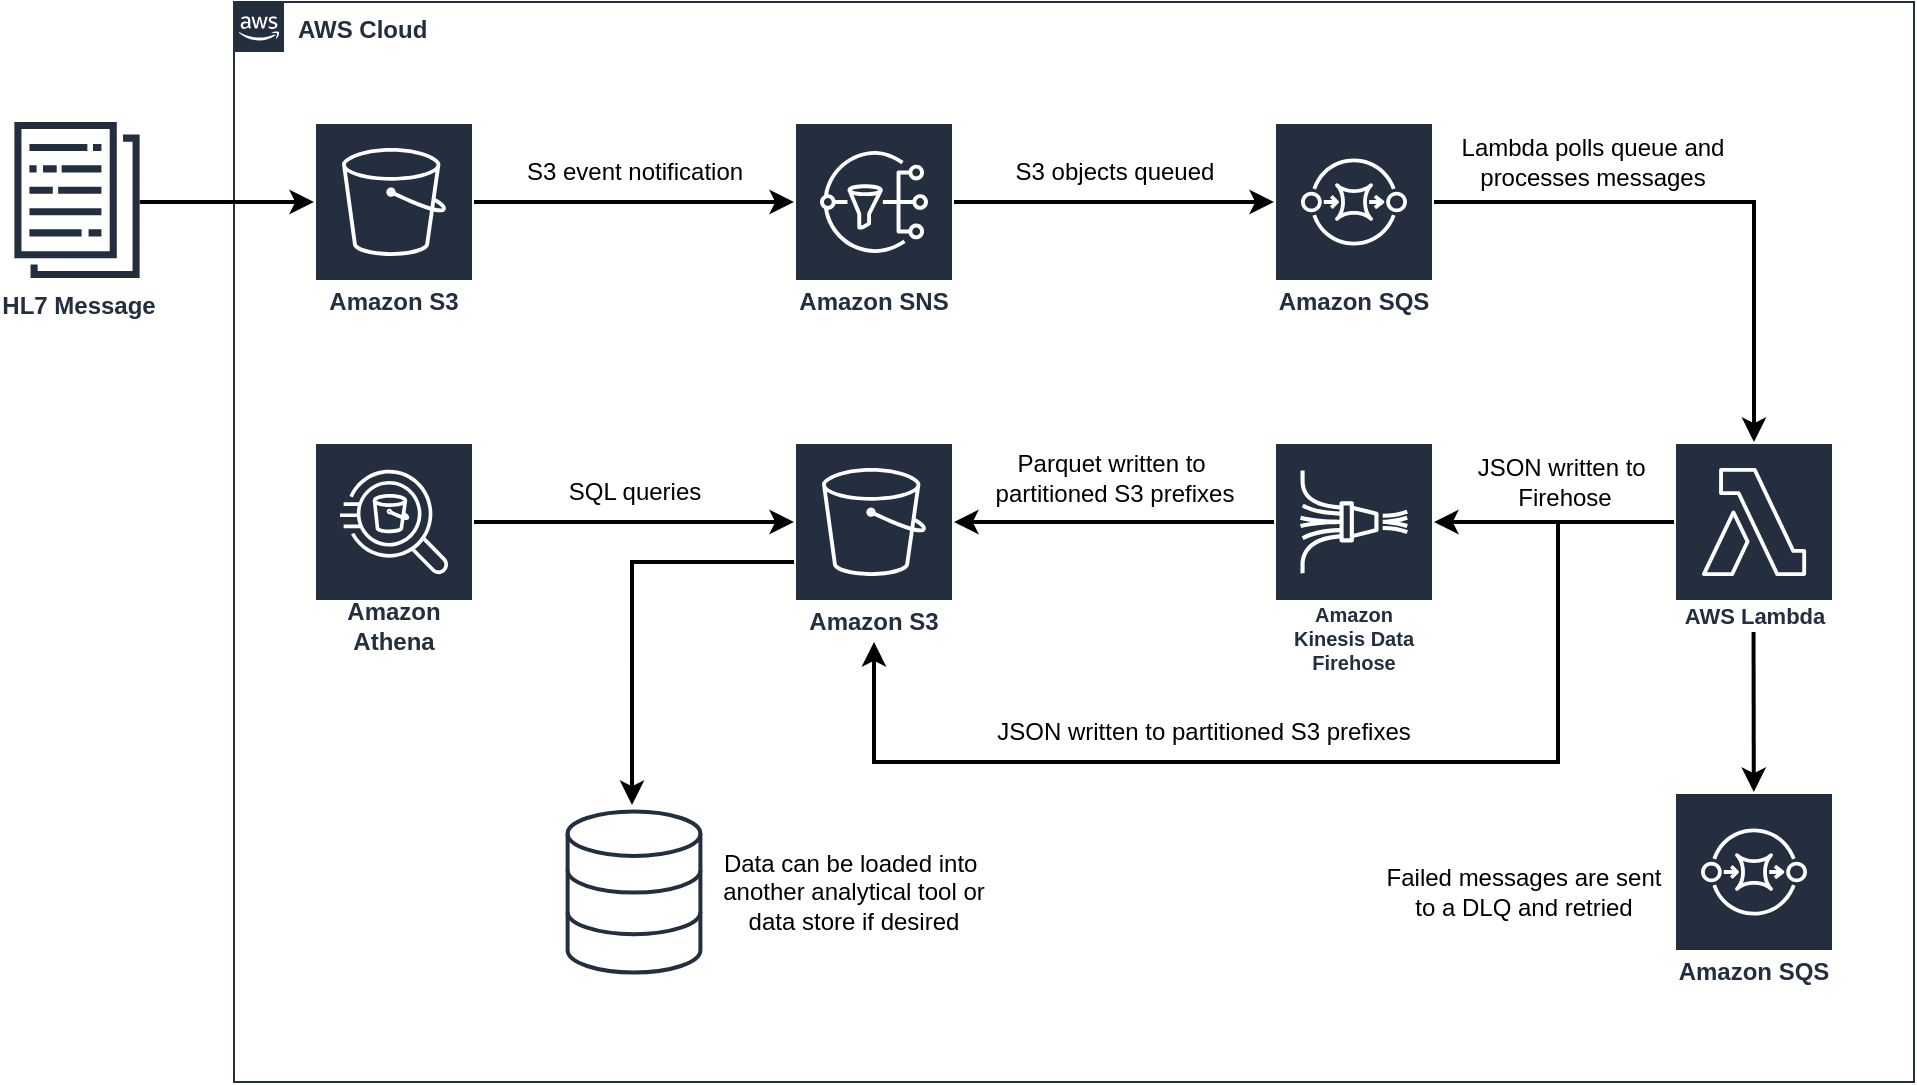 <mxfile version="24.3.1" type="device">
  <diagram id="Ht1M8jgEwFfnCIfOTk4-" name="Page-1">
    <mxGraphModel dx="1242" dy="1559" grid="1" gridSize="10" guides="1" tooltips="1" connect="1" arrows="1" fold="1" page="1" pageScale="1" pageWidth="1169" pageHeight="827" math="0" shadow="0">
      <root>
        <mxCell id="0" />
        <mxCell id="1" parent="0" />
        <mxCell id="UEzPUAAOIrF-is8g5C7q-175" value="&lt;b style=&quot;&quot;&gt;AWS Cloud&lt;/b&gt;" style="points=[[0,0],[0.25,0],[0.5,0],[0.75,0],[1,0],[1,0.25],[1,0.5],[1,0.75],[1,1],[0.75,1],[0.5,1],[0.25,1],[0,1],[0,0.75],[0,0.5],[0,0.25]];outlineConnect=0;gradientColor=none;html=1;whiteSpace=wrap;fontSize=12;fontStyle=0;shape=mxgraph.aws4.group;grIcon=mxgraph.aws4.group_aws_cloud_alt;strokeColor=#232F3E;fillColor=none;verticalAlign=top;align=left;spacingLeft=30;fontColor=#232F3E;dashed=0;labelBackgroundColor=#ffffff;container=1;pointerEvents=0;collapsible=0;recursiveResize=0;" parent="1" vertex="1">
          <mxGeometry x="200" y="-780" width="840" height="540" as="geometry" />
        </mxCell>
        <mxCell id="x3nGFMuww-xM31uZRIgl-3" style="edgeStyle=orthogonalEdgeStyle;rounded=0;orthogonalLoop=1;jettySize=auto;html=1;strokeWidth=2;" edge="1" parent="UEzPUAAOIrF-is8g5C7q-175" source="tRRQBARdOC39Lra8xFsb-8" target="x3nGFMuww-xM31uZRIgl-1">
          <mxGeometry relative="1" as="geometry">
            <mxPoint x="170" y="109.5" as="sourcePoint" />
            <Array as="points">
              <mxPoint x="210" y="100" />
              <mxPoint x="210" y="100" />
            </Array>
          </mxGeometry>
        </mxCell>
        <mxCell id="tRRQBARdOC39Lra8xFsb-8" value="&lt;font style=&quot;font-size: 12px;&quot;&gt;Amazon S3&lt;/font&gt;" style="sketch=0;outlineConnect=0;fontColor=#232F3E;gradientColor=none;strokeColor=#ffffff;fillColor=#232F3E;dashed=0;verticalLabelPosition=middle;verticalAlign=bottom;align=center;html=1;whiteSpace=wrap;fontSize=10;fontStyle=1;spacing=3;shape=mxgraph.aws4.productIcon;prIcon=mxgraph.aws4.s3;" parent="UEzPUAAOIrF-is8g5C7q-175" vertex="1">
          <mxGeometry x="40" y="60" width="80" height="100" as="geometry" />
        </mxCell>
        <mxCell id="x3nGFMuww-xM31uZRIgl-65" style="edgeStyle=orthogonalEdgeStyle;rounded=0;orthogonalLoop=1;jettySize=auto;html=1;strokeWidth=2;" edge="1" parent="UEzPUAAOIrF-is8g5C7q-175" source="tRRQBARdOC39Lra8xFsb-9" target="tRRQBARdOC39Lra8xFsb-14">
          <mxGeometry relative="1" as="geometry">
            <Array as="points">
              <mxPoint x="460" y="260" />
              <mxPoint x="460" y="260" />
            </Array>
          </mxGeometry>
        </mxCell>
        <mxCell id="tRRQBARdOC39Lra8xFsb-9" value="&lt;div&gt;&lt;font style=&quot;font-size: 10px;&quot;&gt;&lt;br&gt;&lt;/font&gt;&lt;/div&gt;&lt;font style=&quot;font-size: 10px;&quot;&gt;&lt;div style=&quot;&quot;&gt;&lt;font style=&quot;font-size: 10px;&quot;&gt;&lt;br&gt;&lt;/font&gt;&lt;/div&gt;&lt;div style=&quot;&quot;&gt;&lt;font style=&quot;font-size: 10px;&quot;&gt;&lt;br&gt;&lt;/font&gt;&lt;/div&gt;&lt;div style=&quot;&quot;&gt;&lt;font style=&quot;font-size: 10px;&quot;&gt;&lt;br&gt;&lt;/font&gt;&lt;/div&gt;&lt;div style=&quot;&quot;&gt;&lt;font style=&quot;font-size: 10px;&quot;&gt;&lt;br&gt;&lt;/font&gt;&lt;/div&gt;&lt;div style=&quot;&quot;&gt;&lt;font style=&quot;font-size: 10px;&quot;&gt;&lt;br&gt;&lt;/font&gt;&lt;/div&gt;Amazon Kinesis Data Firehose&lt;/font&gt;" style="sketch=0;outlineConnect=0;fontColor=#232F3E;gradientColor=none;strokeColor=#ffffff;fillColor=#232F3E;dashed=0;verticalLabelPosition=middle;verticalAlign=bottom;align=center;html=1;whiteSpace=wrap;fontSize=10;fontStyle=1;spacing=3;shape=mxgraph.aws4.productIcon;prIcon=mxgraph.aws4.kinesis_data_firehose;" parent="UEzPUAAOIrF-is8g5C7q-175" vertex="1">
          <mxGeometry x="520" y="220" width="80" height="120" as="geometry" />
        </mxCell>
        <mxCell id="x3nGFMuww-xM31uZRIgl-18" style="edgeStyle=orthogonalEdgeStyle;rounded=0;orthogonalLoop=1;jettySize=auto;html=1;strokeWidth=2;" edge="1" parent="UEzPUAAOIrF-is8g5C7q-175" source="tRRQBARdOC39Lra8xFsb-13" target="tRRQBARdOC39Lra8xFsb-9">
          <mxGeometry relative="1" as="geometry">
            <Array as="points">
              <mxPoint x="690" y="260" />
              <mxPoint x="690" y="260" />
            </Array>
          </mxGeometry>
        </mxCell>
        <mxCell id="x3nGFMuww-xM31uZRIgl-68" style="edgeStyle=orthogonalEdgeStyle;rounded=0;orthogonalLoop=1;jettySize=auto;html=1;strokeWidth=2;" edge="1" parent="UEzPUAAOIrF-is8g5C7q-175" target="tRRQBARdOC39Lra8xFsb-14">
          <mxGeometry relative="1" as="geometry">
            <mxPoint x="660" y="260" as="sourcePoint" />
            <mxPoint x="280" y="410" as="targetPoint" />
            <Array as="points">
              <mxPoint x="662" y="260" />
              <mxPoint x="662" y="380" />
              <mxPoint x="320" y="380" />
            </Array>
          </mxGeometry>
        </mxCell>
        <mxCell id="tRRQBARdOC39Lra8xFsb-13" value="&lt;font style=&quot;font-size: 11px;&quot;&gt;AWS Lambda&lt;/font&gt;&lt;div&gt;&lt;font style=&quot;font-size: 11px;&quot;&gt;&lt;br&gt;&lt;/font&gt;&lt;/div&gt;" style="sketch=0;outlineConnect=0;fontColor=#232F3E;gradientColor=none;strokeColor=#ffffff;fillColor=#232F3E;dashed=0;verticalLabelPosition=middle;verticalAlign=bottom;align=center;html=1;fontSize=10;fontStyle=1;spacing=3;shape=mxgraph.aws4.productIcon;prIcon=mxgraph.aws4.lambda;" parent="UEzPUAAOIrF-is8g5C7q-175" vertex="1">
          <mxGeometry x="720" y="220" width="80" height="110" as="geometry" />
        </mxCell>
        <mxCell id="x3nGFMuww-xM31uZRIgl-7" style="edgeStyle=orthogonalEdgeStyle;rounded=0;orthogonalLoop=1;jettySize=auto;html=1;strokeWidth=2;" edge="1" parent="UEzPUAAOIrF-is8g5C7q-175" source="tRRQBARdOC39Lra8xFsb-10" target="tRRQBARdOC39Lra8xFsb-13">
          <mxGeometry relative="1" as="geometry">
            <Array as="points">
              <mxPoint x="760" y="100" />
            </Array>
          </mxGeometry>
        </mxCell>
        <mxCell id="tRRQBARdOC39Lra8xFsb-10" value="&lt;font style=&quot;font-size: 12px;&quot;&gt;Amazon SQS&lt;/font&gt;" style="sketch=0;outlineConnect=0;fontColor=#232F3E;gradientColor=none;strokeColor=#ffffff;fillColor=#232F3E;dashed=0;verticalLabelPosition=middle;verticalAlign=bottom;align=center;html=1;whiteSpace=wrap;fontSize=10;fontStyle=1;spacing=3;shape=mxgraph.aws4.productIcon;prIcon=mxgraph.aws4.sqs;" parent="UEzPUAAOIrF-is8g5C7q-175" vertex="1">
          <mxGeometry x="520" y="60" width="80" height="100" as="geometry" />
        </mxCell>
        <mxCell id="tRRQBARdOC39Lra8xFsb-14" value="&lt;font style=&quot;font-size: 12px;&quot;&gt;Amazon S3&lt;/font&gt;" style="sketch=0;outlineConnect=0;fontColor=#232F3E;gradientColor=none;strokeColor=#ffffff;fillColor=#232F3E;dashed=0;verticalLabelPosition=middle;verticalAlign=bottom;align=center;html=1;whiteSpace=wrap;fontSize=10;fontStyle=1;spacing=3;shape=mxgraph.aws4.productIcon;prIcon=mxgraph.aws4.s3;" parent="UEzPUAAOIrF-is8g5C7q-175" vertex="1">
          <mxGeometry x="280" y="220" width="80" height="100" as="geometry" />
        </mxCell>
        <mxCell id="x3nGFMuww-xM31uZRIgl-1" value="&lt;font style=&quot;font-size: 12px;&quot;&gt;Amazon SNS&lt;/font&gt;" style="sketch=0;outlineConnect=0;fontColor=#232F3E;gradientColor=none;strokeColor=#ffffff;fillColor=#232F3E;dashed=0;verticalLabelPosition=middle;verticalAlign=bottom;align=center;html=1;whiteSpace=wrap;fontSize=10;fontStyle=1;spacing=3;shape=mxgraph.aws4.productIcon;prIcon=mxgraph.aws4.sns;" vertex="1" parent="UEzPUAAOIrF-is8g5C7q-175">
          <mxGeometry x="280" y="60" width="80" height="100" as="geometry" />
        </mxCell>
        <mxCell id="x3nGFMuww-xM31uZRIgl-8" value="&lt;font style=&quot;font-size: 12px;&quot;&gt;Amazon SQS&lt;/font&gt;" style="sketch=0;outlineConnect=0;fontColor=#232F3E;gradientColor=none;strokeColor=#ffffff;fillColor=#232F3E;dashed=0;verticalLabelPosition=middle;verticalAlign=bottom;align=center;html=1;whiteSpace=wrap;fontSize=10;fontStyle=1;spacing=3;shape=mxgraph.aws4.productIcon;prIcon=mxgraph.aws4.sqs;" vertex="1" parent="UEzPUAAOIrF-is8g5C7q-175">
          <mxGeometry x="720" y="395" width="80" height="100" as="geometry" />
        </mxCell>
        <mxCell id="x3nGFMuww-xM31uZRIgl-9" value="" style="html=1;verticalLabelPosition=bottom;align=center;labelBackgroundColor=#ffffff;verticalAlign=top;strokeWidth=2;strokeColor=#232F3E;shadow=0;dashed=0;shape=mxgraph.ios7.icons.data;" vertex="1" parent="UEzPUAAOIrF-is8g5C7q-175">
          <mxGeometry x="166.81" y="404.75" width="66.39" height="80.5" as="geometry" />
        </mxCell>
        <mxCell id="x3nGFMuww-xM31uZRIgl-66" style="edgeStyle=orthogonalEdgeStyle;rounded=0;orthogonalLoop=1;jettySize=auto;html=1;strokeWidth=2;" edge="1" parent="UEzPUAAOIrF-is8g5C7q-175" source="x3nGFMuww-xM31uZRIgl-10" target="tRRQBARdOC39Lra8xFsb-14">
          <mxGeometry relative="1" as="geometry">
            <Array as="points">
              <mxPoint x="210" y="260" />
              <mxPoint x="210" y="260" />
            </Array>
          </mxGeometry>
        </mxCell>
        <mxCell id="x3nGFMuww-xM31uZRIgl-10" value="&lt;font style=&quot;font-size: 12px;&quot;&gt;Amazon Athena&lt;/font&gt;" style="sketch=0;outlineConnect=0;fontColor=#232F3E;gradientColor=none;strokeColor=#ffffff;fillColor=#232F3E;dashed=0;verticalLabelPosition=middle;verticalAlign=bottom;align=center;html=1;whiteSpace=wrap;fontSize=10;fontStyle=1;spacing=3;shape=mxgraph.aws4.productIcon;prIcon=mxgraph.aws4.athena;" vertex="1" parent="UEzPUAAOIrF-is8g5C7q-175">
          <mxGeometry x="40" y="220" width="80" height="110" as="geometry" />
        </mxCell>
        <mxCell id="tRRQBARdOC39Lra8xFsb-40" value="Data can be loaded into&amp;nbsp;&lt;div&gt;another analytical tool or&lt;div&gt;data store if desired&lt;/div&gt;&lt;/div&gt;" style="text;strokeColor=none;align=center;fillColor=none;html=1;verticalAlign=middle;whiteSpace=wrap;rounded=0;" parent="UEzPUAAOIrF-is8g5C7q-175" vertex="1">
          <mxGeometry x="235" y="430" width="150" height="30" as="geometry" />
        </mxCell>
        <mxCell id="x3nGFMuww-xM31uZRIgl-11" value="Failed messages are sent&lt;div&gt;to a DLQ and retried&lt;/div&gt;" style="text;strokeColor=none;align=center;fillColor=none;html=1;verticalAlign=middle;whiteSpace=wrap;rounded=0;" vertex="1" parent="UEzPUAAOIrF-is8g5C7q-175">
          <mxGeometry x="570" y="430" width="150" height="30" as="geometry" />
        </mxCell>
        <mxCell id="x3nGFMuww-xM31uZRIgl-4" value="S3 event notification" style="text;html=1;align=center;verticalAlign=middle;resizable=0;points=[];autosize=1;strokeColor=none;fillColor=none;" vertex="1" parent="UEzPUAAOIrF-is8g5C7q-175">
          <mxGeometry x="135" y="70" width="130" height="30" as="geometry" />
        </mxCell>
        <mxCell id="x3nGFMuww-xM31uZRIgl-12" value="S3 objects queued" style="text;html=1;align=center;verticalAlign=middle;resizable=0;points=[];autosize=1;strokeColor=none;fillColor=none;" vertex="1" parent="UEzPUAAOIrF-is8g5C7q-175">
          <mxGeometry x="380" y="70" width="120" height="30" as="geometry" />
        </mxCell>
        <mxCell id="x3nGFMuww-xM31uZRIgl-13" value="Lambda polls queue and&lt;div&gt;processes messages&lt;/div&gt;" style="text;html=1;align=center;verticalAlign=middle;resizable=0;points=[];autosize=1;strokeColor=none;fillColor=none;" vertex="1" parent="UEzPUAAOIrF-is8g5C7q-175">
          <mxGeometry x="604" y="60" width="150" height="40" as="geometry" />
        </mxCell>
        <mxCell id="x3nGFMuww-xM31uZRIgl-17" style="edgeStyle=orthogonalEdgeStyle;rounded=0;orthogonalLoop=1;jettySize=auto;html=1;strokeWidth=2;" edge="1" parent="UEzPUAAOIrF-is8g5C7q-175">
          <mxGeometry relative="1" as="geometry">
            <mxPoint x="360" y="100" as="sourcePoint" />
            <mxPoint x="520" y="100" as="targetPoint" />
            <Array as="points">
              <mxPoint x="450" y="100" />
              <mxPoint x="450" y="100" />
            </Array>
          </mxGeometry>
        </mxCell>
        <mxCell id="x3nGFMuww-xM31uZRIgl-38" value="JSON written to&amp;nbsp;&lt;div&gt;Firehose&lt;/div&gt;" style="text;html=1;align=center;verticalAlign=middle;resizable=0;points=[];autosize=1;strokeColor=none;fillColor=none;" vertex="1" parent="UEzPUAAOIrF-is8g5C7q-175">
          <mxGeometry x="610" y="220" width="110" height="40" as="geometry" />
        </mxCell>
        <mxCell id="x3nGFMuww-xM31uZRIgl-59" value="Parquet written to&amp;nbsp;&lt;div&gt;partitioned S3 prefixes&lt;/div&gt;" style="text;html=1;align=center;verticalAlign=middle;resizable=0;points=[];autosize=1;strokeColor=none;fillColor=none;" vertex="1" parent="UEzPUAAOIrF-is8g5C7q-175">
          <mxGeometry x="370" y="218" width="140" height="40" as="geometry" />
        </mxCell>
        <mxCell id="x3nGFMuww-xM31uZRIgl-67" value="SQL queries" style="text;html=1;align=center;verticalAlign=middle;resizable=0;points=[];autosize=1;strokeColor=none;fillColor=none;" vertex="1" parent="UEzPUAAOIrF-is8g5C7q-175">
          <mxGeometry x="155" y="230" width="90" height="30" as="geometry" />
        </mxCell>
        <mxCell id="x3nGFMuww-xM31uZRIgl-72" style="edgeStyle=orthogonalEdgeStyle;rounded=0;orthogonalLoop=1;jettySize=auto;html=1;entryX=0.485;entryY=-0.04;entryDx=0;entryDy=0;entryPerimeter=0;strokeWidth=2;" edge="1" parent="UEzPUAAOIrF-is8g5C7q-175" target="x3nGFMuww-xM31uZRIgl-9">
          <mxGeometry relative="1" as="geometry">
            <mxPoint x="280" y="280" as="sourcePoint" />
            <mxPoint x="196.008" y="430.254" as="targetPoint" />
            <Array as="points">
              <mxPoint x="199" y="280" />
            </Array>
          </mxGeometry>
        </mxCell>
        <mxCell id="x3nGFMuww-xM31uZRIgl-74" value="JSON written to partitioned S3 prefixes" style="text;strokeColor=none;align=center;fillColor=none;html=1;verticalAlign=middle;whiteSpace=wrap;rounded=0;" vertex="1" parent="UEzPUAAOIrF-is8g5C7q-175">
          <mxGeometry x="360" y="350" width="250" height="30" as="geometry" />
        </mxCell>
        <mxCell id="x3nGFMuww-xM31uZRIgl-83" value="" style="endArrow=classic;html=1;rounded=0;fontSize=12;strokeWidth=2;" edge="1" parent="UEzPUAAOIrF-is8g5C7q-175" target="x3nGFMuww-xM31uZRIgl-8">
          <mxGeometry width="50" height="50" relative="1" as="geometry">
            <mxPoint x="759.771" y="315" as="sourcePoint" />
            <mxPoint x="759.5" y="380" as="targetPoint" />
          </mxGeometry>
        </mxCell>
        <mxCell id="x3nGFMuww-xM31uZRIgl-77" style="edgeStyle=orthogonalEdgeStyle;rounded=0;orthogonalLoop=1;jettySize=auto;html=1;strokeWidth=2;" edge="1" parent="1" source="tRRQBARdOC39Lra8xFsb-21" target="tRRQBARdOC39Lra8xFsb-8">
          <mxGeometry relative="1" as="geometry">
            <Array as="points">
              <mxPoint x="160" y="-680" />
              <mxPoint x="160" y="-680" />
            </Array>
          </mxGeometry>
        </mxCell>
        <mxCell id="tRRQBARdOC39Lra8xFsb-21" value="&lt;b&gt;HL7 Message&lt;/b&gt;" style="sketch=0;outlineConnect=0;fontColor=#232F3E;gradientColor=none;fillColor=#232F3E;strokeColor=none;dashed=0;verticalLabelPosition=bottom;verticalAlign=top;align=center;html=1;fontSize=12;fontStyle=0;aspect=fixed;pointerEvents=1;shape=mxgraph.aws4.data_set;" parent="1" vertex="1">
          <mxGeometry x="90" y="-720" width="63" height="78" as="geometry" />
        </mxCell>
      </root>
    </mxGraphModel>
  </diagram>
</mxfile>

